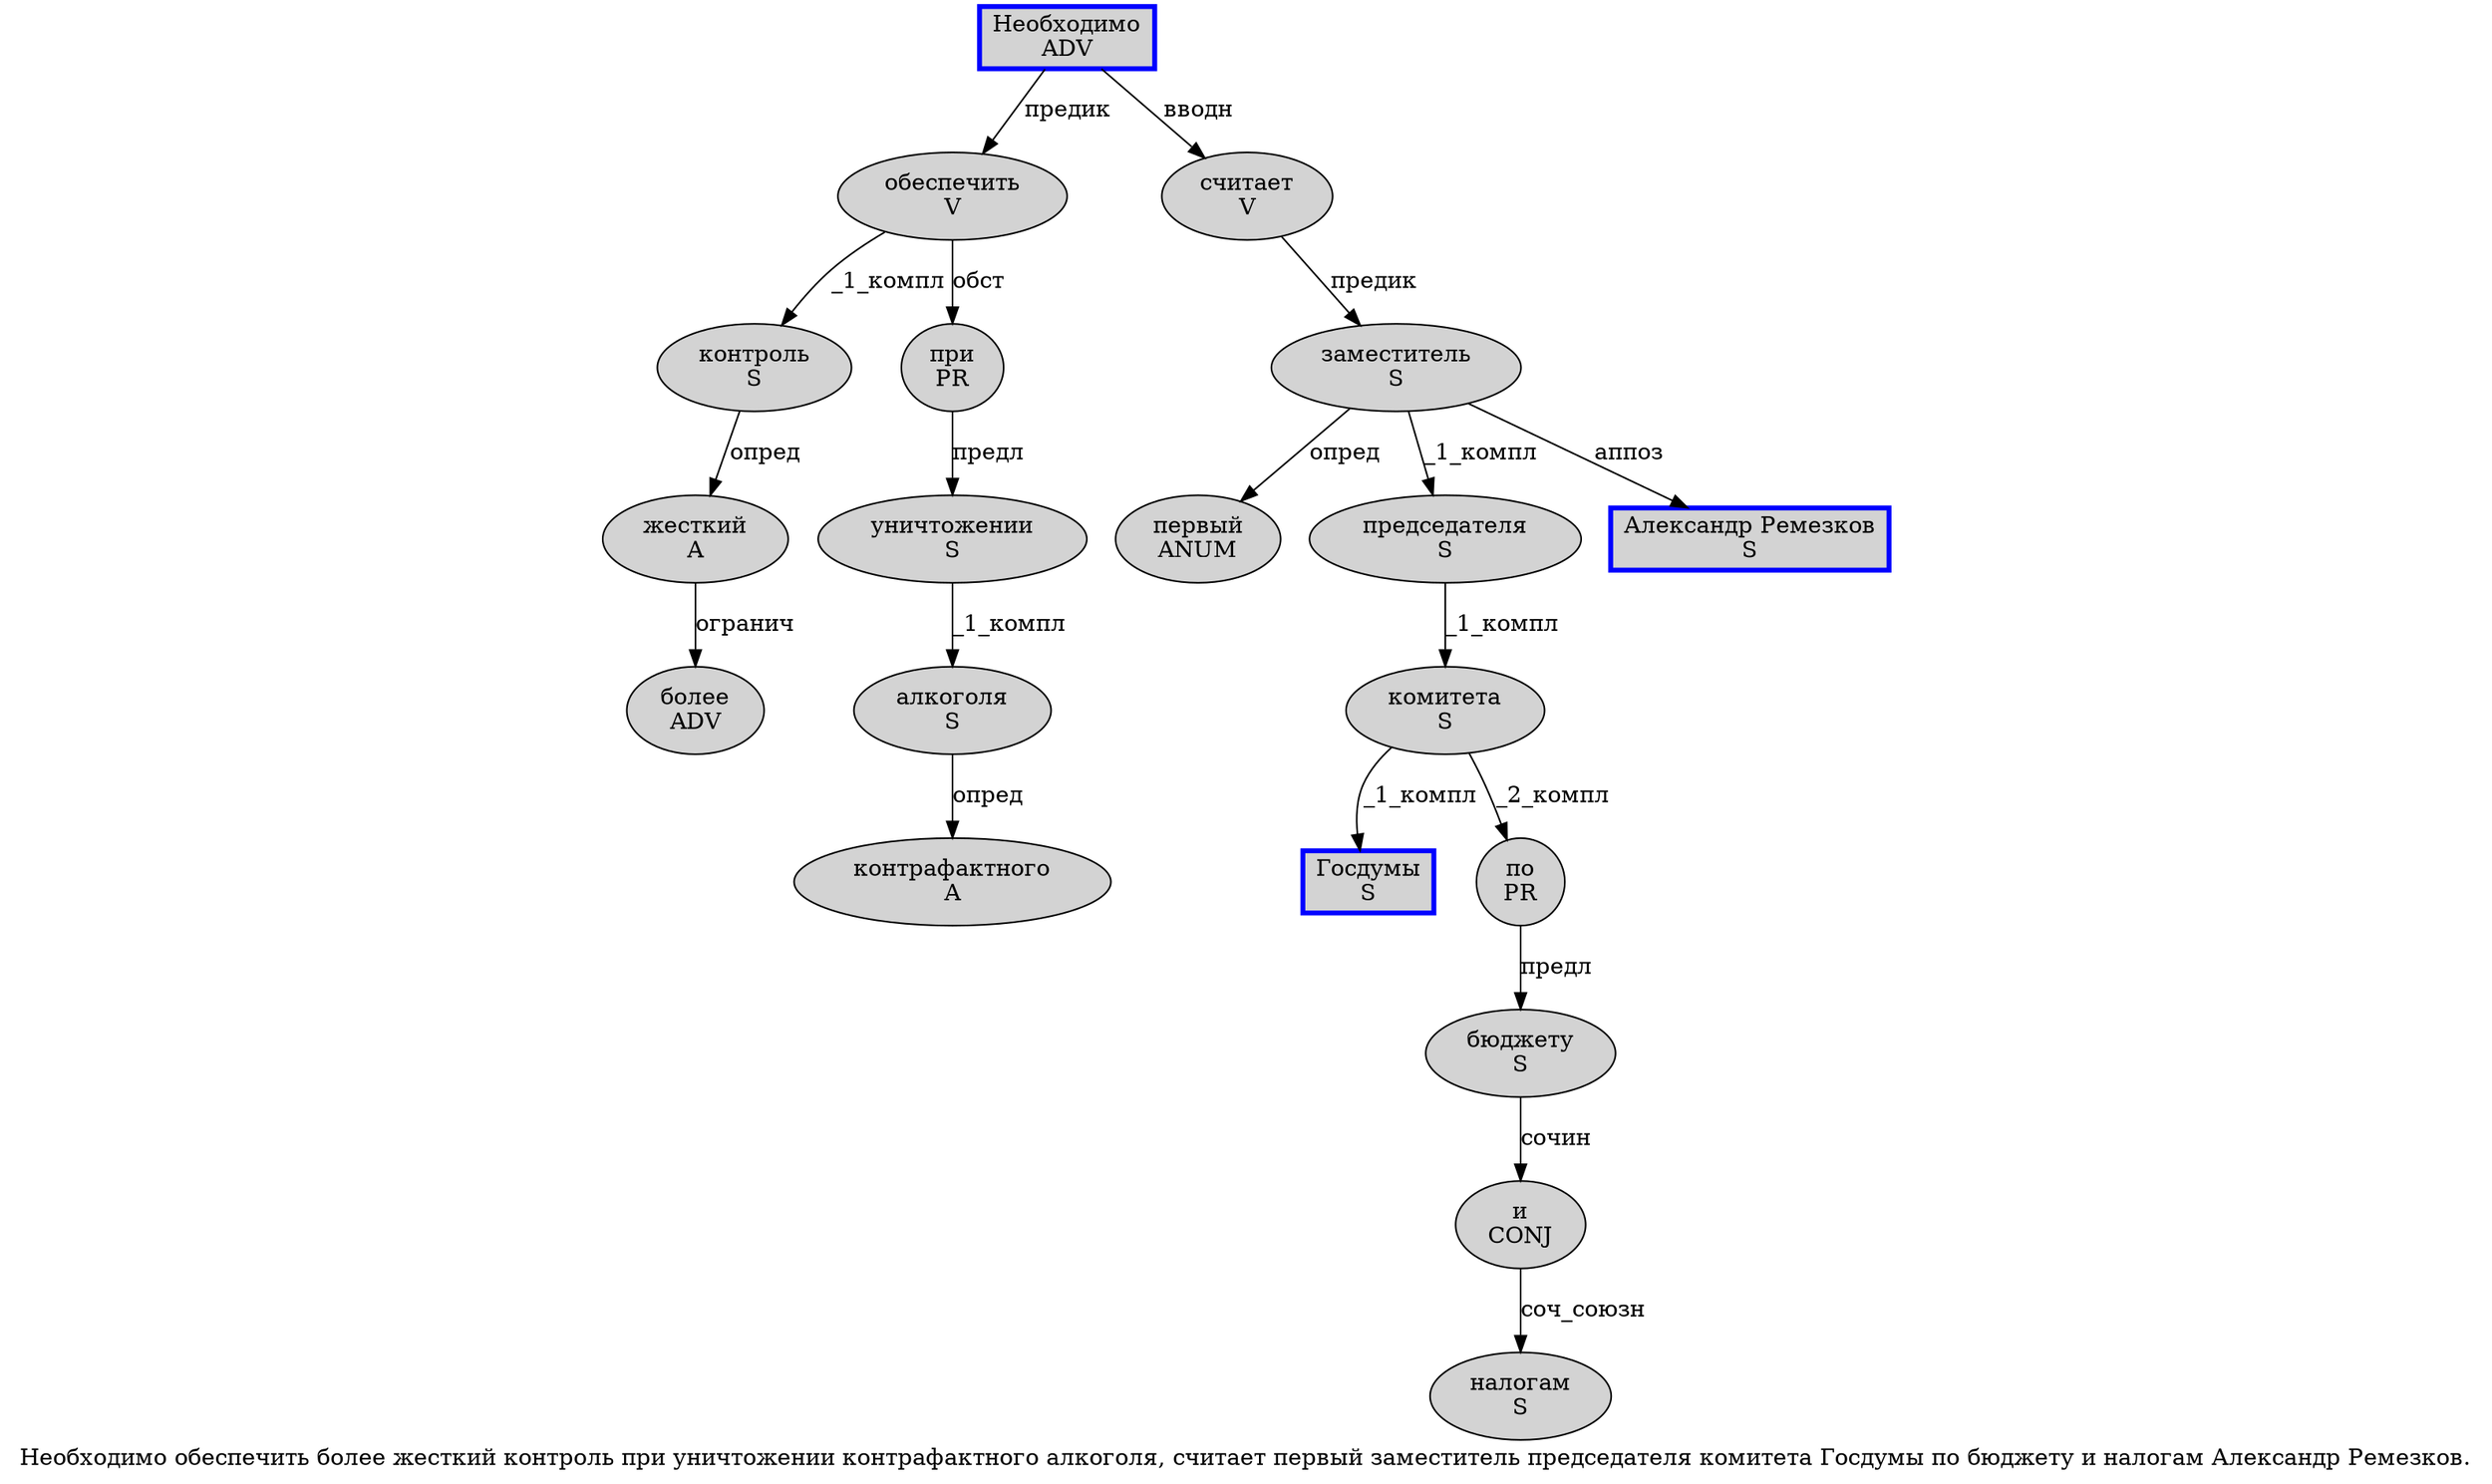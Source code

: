 digraph SENTENCE_588 {
	graph [label="Необходимо обеспечить более жесткий контроль при уничтожении контрафактного алкоголя, считает первый заместитель председателя комитета Госдумы по бюджету и налогам Александр Ремезков."]
	node [style=filled]
		0 [label="Необходимо
ADV" color=blue fillcolor=lightgray penwidth=3 shape=box]
		1 [label="обеспечить
V" color="" fillcolor=lightgray penwidth=1 shape=ellipse]
		2 [label="более
ADV" color="" fillcolor=lightgray penwidth=1 shape=ellipse]
		3 [label="жесткий
A" color="" fillcolor=lightgray penwidth=1 shape=ellipse]
		4 [label="контроль
S" color="" fillcolor=lightgray penwidth=1 shape=ellipse]
		5 [label="при
PR" color="" fillcolor=lightgray penwidth=1 shape=ellipse]
		6 [label="уничтожении
S" color="" fillcolor=lightgray penwidth=1 shape=ellipse]
		7 [label="контрафактного
A" color="" fillcolor=lightgray penwidth=1 shape=ellipse]
		8 [label="алкоголя
S" color="" fillcolor=lightgray penwidth=1 shape=ellipse]
		10 [label="считает
V" color="" fillcolor=lightgray penwidth=1 shape=ellipse]
		11 [label="первый
ANUM" color="" fillcolor=lightgray penwidth=1 shape=ellipse]
		12 [label="заместитель
S" color="" fillcolor=lightgray penwidth=1 shape=ellipse]
		13 [label="председателя
S" color="" fillcolor=lightgray penwidth=1 shape=ellipse]
		14 [label="комитета
S" color="" fillcolor=lightgray penwidth=1 shape=ellipse]
		15 [label="Госдумы
S" color=blue fillcolor=lightgray penwidth=3 shape=box]
		16 [label="по
PR" color="" fillcolor=lightgray penwidth=1 shape=ellipse]
		17 [label="бюджету
S" color="" fillcolor=lightgray penwidth=1 shape=ellipse]
		18 [label="и
CONJ" color="" fillcolor=lightgray penwidth=1 shape=ellipse]
		19 [label="налогам
S" color="" fillcolor=lightgray penwidth=1 shape=ellipse]
		20 [label="Александр Ремезков
S" color=blue fillcolor=lightgray penwidth=3 shape=box]
			17 -> 18 [label="сочин"]
			1 -> 4 [label="_1_компл"]
			1 -> 5 [label="обст"]
			18 -> 19 [label="соч_союзн"]
			16 -> 17 [label="предл"]
			6 -> 8 [label="_1_компл"]
			10 -> 12 [label="предик"]
			8 -> 7 [label="опред"]
			3 -> 2 [label="огранич"]
			5 -> 6 [label="предл"]
			4 -> 3 [label="опред"]
			0 -> 1 [label="предик"]
			0 -> 10 [label="вводн"]
			12 -> 11 [label="опред"]
			12 -> 13 [label="_1_компл"]
			12 -> 20 [label="аппоз"]
			14 -> 15 [label="_1_компл"]
			14 -> 16 [label="_2_компл"]
			13 -> 14 [label="_1_компл"]
}
